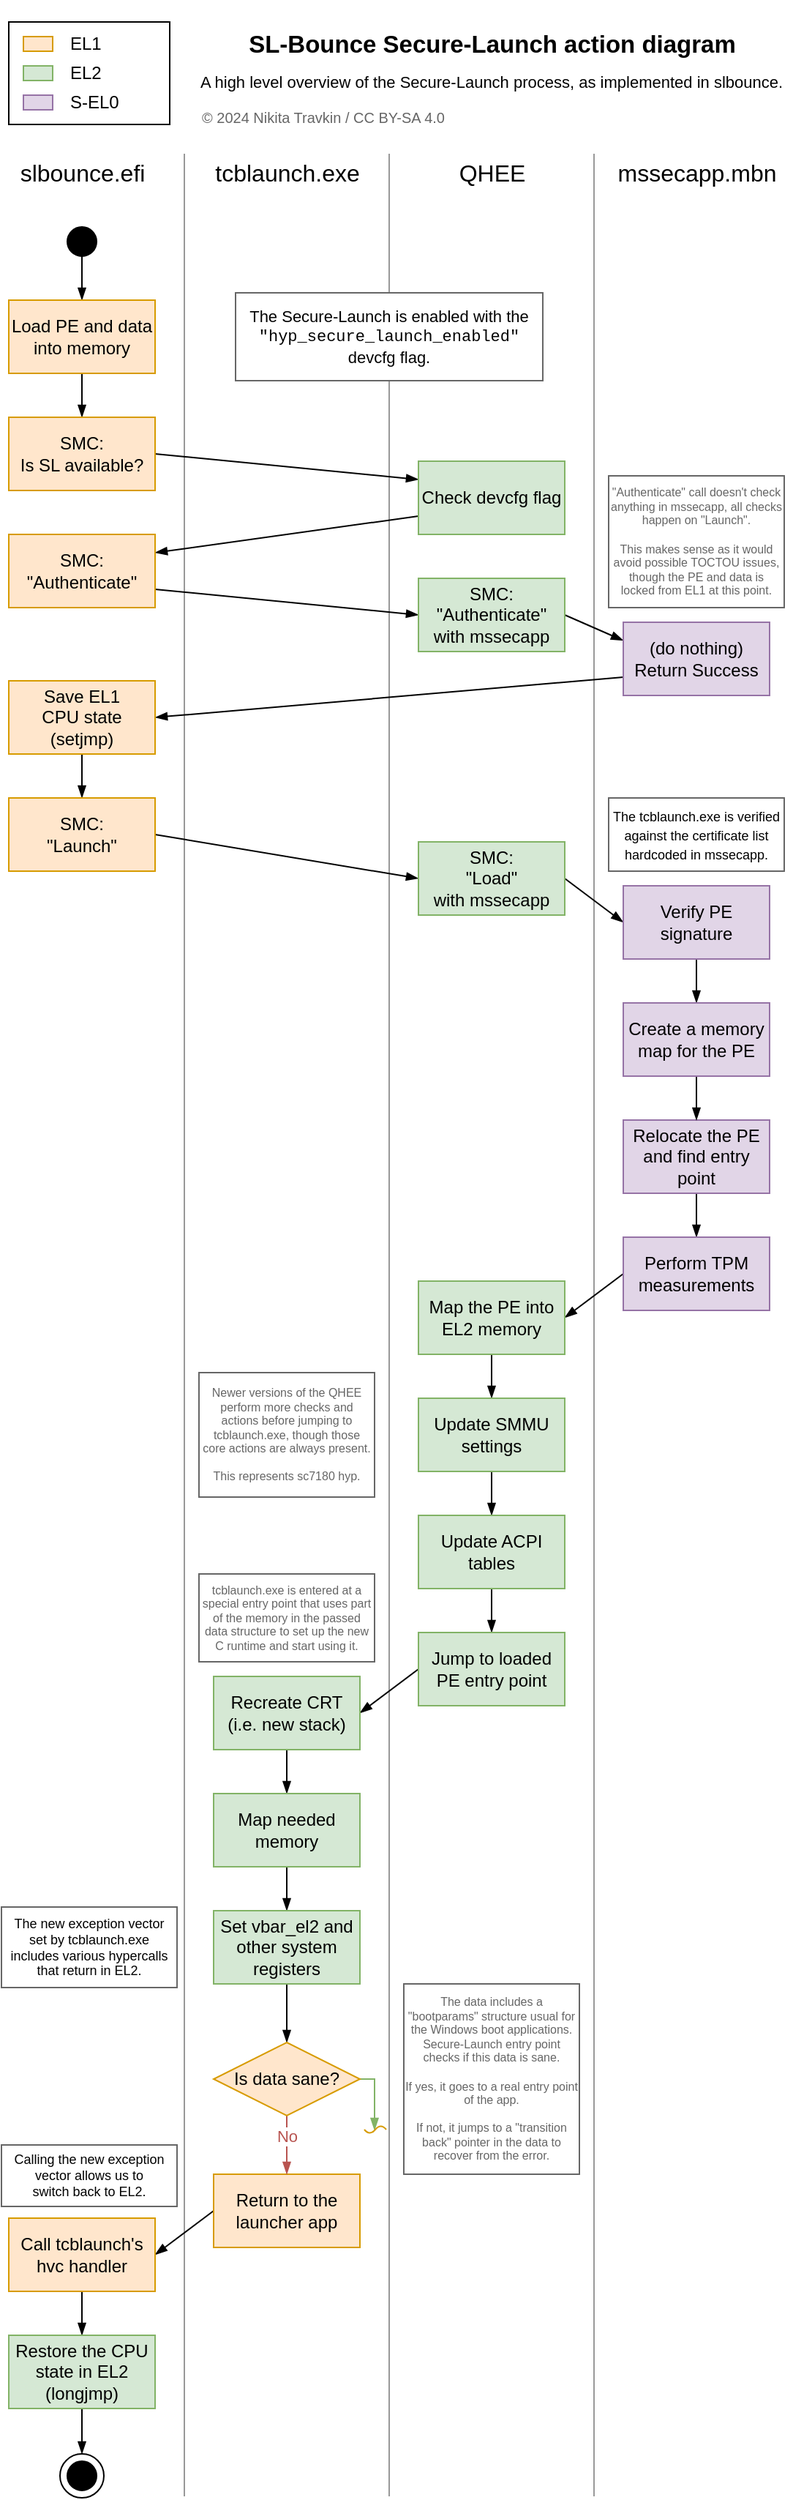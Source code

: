 <mxfile version="21.6.2" type="device">
  <diagram name="Страница 1" id="8XNjRNYk9n6VQV7cuv3R">
    <mxGraphModel dx="1251" dy="1222" grid="1" gridSize="10" guides="1" tooltips="1" connect="1" arrows="1" fold="1" page="1" pageScale="1" pageWidth="1169" pageHeight="827" math="0" shadow="0">
      <root>
        <mxCell id="0" />
        <mxCell id="1" parent="0" />
        <mxCell id="ufYMFJfgmcANVQIDEz1--46" value="" style="endArrow=none;html=1;rounded=0;strokeColor=#999999;" edge="1" parent="1">
          <mxGeometry width="50" height="50" relative="1" as="geometry">
            <mxPoint x="130" y="1710" as="sourcePoint" />
            <mxPoint x="130" y="110" as="targetPoint" />
          </mxGeometry>
        </mxCell>
        <mxCell id="ufYMFJfgmcANVQIDEz1--47" value="" style="endArrow=none;html=1;rounded=0;strokeColor=#999999;" edge="1" parent="1">
          <mxGeometry width="50" height="50" relative="1" as="geometry">
            <mxPoint x="270" y="1710" as="sourcePoint" />
            <mxPoint x="270" y="110" as="targetPoint" />
          </mxGeometry>
        </mxCell>
        <mxCell id="ufYMFJfgmcANVQIDEz1--48" value="" style="endArrow=none;html=1;rounded=0;strokeColor=#999999;" edge="1" parent="1">
          <mxGeometry width="50" height="50" relative="1" as="geometry">
            <mxPoint x="410" y="1710" as="sourcePoint" />
            <mxPoint x="410" y="110" as="targetPoint" />
          </mxGeometry>
        </mxCell>
        <mxCell id="ufYMFJfgmcANVQIDEz1--49" style="rounded=0;orthogonalLoop=1;jettySize=auto;html=1;exitX=0.5;exitY=1;exitDx=0;exitDy=0;entryX=0.5;entryY=0;entryDx=0;entryDy=0;endArrow=blockThin;endFill=1;" edge="1" parent="1" source="ufYMFJfgmcANVQIDEz1--1" target="ufYMFJfgmcANVQIDEz1--14">
          <mxGeometry relative="1" as="geometry" />
        </mxCell>
        <mxCell id="ufYMFJfgmcANVQIDEz1--1" value="" style="ellipse;whiteSpace=wrap;html=1;aspect=fixed;fillColor=#000000;" vertex="1" parent="1">
          <mxGeometry x="50" y="160" width="20" height="20" as="geometry" />
        </mxCell>
        <mxCell id="ufYMFJfgmcANVQIDEz1--3" value="&lt;div style=&quot;font-size: 15px;&quot;&gt;&lt;font style=&quot;font-size: 16px;&quot;&gt;slbounce.efi&lt;/font&gt;&lt;/div&gt;" style="text;html=1;align=center;verticalAlign=middle;resizable=0;points=[];autosize=1;strokeColor=none;fillColor=none;" vertex="1" parent="1">
          <mxGeometry x="5" y="108" width="110" height="30" as="geometry" />
        </mxCell>
        <mxCell id="ufYMFJfgmcANVQIDEz1--4" value="&lt;font style=&quot;font-size: 16px;&quot;&gt;tcblaunch.exe&lt;/font&gt;" style="text;html=1;align=center;verticalAlign=middle;resizable=0;points=[];autosize=1;strokeColor=none;fillColor=none;" vertex="1" parent="1">
          <mxGeometry x="140" y="108" width="120" height="30" as="geometry" />
        </mxCell>
        <mxCell id="ufYMFJfgmcANVQIDEz1--5" value="&lt;font style=&quot;font-size: 16px;&quot;&gt;QHEE&lt;/font&gt;" style="text;html=1;align=center;verticalAlign=middle;resizable=0;points=[];autosize=1;strokeColor=none;fillColor=none;" vertex="1" parent="1">
          <mxGeometry x="305" y="108" width="70" height="30" as="geometry" />
        </mxCell>
        <mxCell id="ufYMFJfgmcANVQIDEz1--6" value="&lt;font style=&quot;font-size: 16px;&quot;&gt;mssecapp.mbn&lt;/font&gt;" style="text;html=1;align=center;verticalAlign=middle;resizable=0;points=[];autosize=1;strokeColor=none;fillColor=none;" vertex="1" parent="1">
          <mxGeometry x="415" y="108" width="130" height="30" as="geometry" />
        </mxCell>
        <mxCell id="ufYMFJfgmcANVQIDEz1--7" value="" style="rounded=0;whiteSpace=wrap;html=1;" vertex="1" parent="1">
          <mxGeometry x="10" y="20" width="110" height="70" as="geometry" />
        </mxCell>
        <mxCell id="ufYMFJfgmcANVQIDEz1--8" value="" style="rounded=0;whiteSpace=wrap;html=1;fillColor=#ffe6cc;strokeColor=#d79b00;" vertex="1" parent="1">
          <mxGeometry x="20" y="30" width="20" height="10" as="geometry" />
        </mxCell>
        <mxCell id="ufYMFJfgmcANVQIDEz1--9" value="" style="rounded=0;whiteSpace=wrap;html=1;fillColor=#d5e8d4;strokeColor=#82b366;" vertex="1" parent="1">
          <mxGeometry x="20" y="50" width="20" height="10" as="geometry" />
        </mxCell>
        <mxCell id="ufYMFJfgmcANVQIDEz1--10" value="" style="rounded=0;whiteSpace=wrap;html=1;fillColor=#e1d5e7;strokeColor=#9673a6;" vertex="1" parent="1">
          <mxGeometry x="20" y="70" width="20" height="10" as="geometry" />
        </mxCell>
        <mxCell id="ufYMFJfgmcANVQIDEz1--11" value="&lt;div align=&quot;left&quot;&gt;EL1&lt;/div&gt;" style="text;html=1;align=left;verticalAlign=middle;resizable=0;points=[];autosize=1;strokeColor=none;fillColor=none;" vertex="1" parent="1">
          <mxGeometry x="50" y="20" width="40" height="30" as="geometry" />
        </mxCell>
        <mxCell id="ufYMFJfgmcANVQIDEz1--12" value="&lt;div align=&quot;left&quot;&gt;EL2&lt;/div&gt;" style="text;html=1;align=left;verticalAlign=middle;resizable=0;points=[];autosize=1;strokeColor=none;fillColor=none;" vertex="1" parent="1">
          <mxGeometry x="50" y="40" width="40" height="30" as="geometry" />
        </mxCell>
        <mxCell id="ufYMFJfgmcANVQIDEz1--13" value="&lt;div align=&quot;left&quot;&gt;S-EL0&lt;/div&gt;" style="text;html=1;align=left;verticalAlign=middle;resizable=0;points=[];autosize=1;strokeColor=none;fillColor=none;" vertex="1" parent="1">
          <mxGeometry x="50" y="60" width="60" height="30" as="geometry" />
        </mxCell>
        <mxCell id="ufYMFJfgmcANVQIDEz1--51" style="edgeStyle=orthogonalEdgeStyle;shape=connector;rounded=0;orthogonalLoop=1;jettySize=auto;html=1;exitX=0.5;exitY=1;exitDx=0;exitDy=0;entryX=0.5;entryY=0;entryDx=0;entryDy=0;labelBackgroundColor=default;strokeColor=default;fontFamily=Helvetica;fontSize=11;fontColor=default;endArrow=blockThin;endFill=1;" edge="1" parent="1" source="ufYMFJfgmcANVQIDEz1--14" target="ufYMFJfgmcANVQIDEz1--15">
          <mxGeometry relative="1" as="geometry" />
        </mxCell>
        <mxCell id="ufYMFJfgmcANVQIDEz1--14" value="Load PE and data into memory" style="rounded=0;whiteSpace=wrap;html=1;fillColor=#ffe6cc;strokeColor=#d79b00;" vertex="1" parent="1">
          <mxGeometry x="10" y="210" width="100" height="50" as="geometry" />
        </mxCell>
        <mxCell id="ufYMFJfgmcANVQIDEz1--52" style="shape=connector;rounded=0;orthogonalLoop=1;jettySize=auto;html=1;exitX=1;exitY=0.5;exitDx=0;exitDy=0;entryX=0;entryY=0.25;entryDx=0;entryDy=0;labelBackgroundColor=default;strokeColor=default;fontFamily=Helvetica;fontSize=11;fontColor=default;endArrow=blockThin;endFill=1;" edge="1" parent="1" source="ufYMFJfgmcANVQIDEz1--15" target="ufYMFJfgmcANVQIDEz1--16">
          <mxGeometry relative="1" as="geometry" />
        </mxCell>
        <mxCell id="ufYMFJfgmcANVQIDEz1--15" value="&lt;div&gt;SMC: &lt;br&gt;&lt;/div&gt;&lt;div&gt;Is SL available?&lt;br&gt;&lt;/div&gt;" style="rounded=0;whiteSpace=wrap;html=1;fillColor=#ffe6cc;strokeColor=#d79b00;" vertex="1" parent="1">
          <mxGeometry x="10" y="290" width="100" height="50" as="geometry" />
        </mxCell>
        <mxCell id="ufYMFJfgmcANVQIDEz1--53" style="edgeStyle=none;shape=connector;rounded=0;orthogonalLoop=1;jettySize=auto;html=1;exitX=0;exitY=0.75;exitDx=0;exitDy=0;entryX=1;entryY=0.25;entryDx=0;entryDy=0;labelBackgroundColor=default;strokeColor=default;fontFamily=Helvetica;fontSize=11;fontColor=default;endArrow=blockThin;endFill=1;" edge="1" parent="1" source="ufYMFJfgmcANVQIDEz1--16" target="ufYMFJfgmcANVQIDEz1--17">
          <mxGeometry relative="1" as="geometry" />
        </mxCell>
        <mxCell id="ufYMFJfgmcANVQIDEz1--16" value="Check devcfg flag" style="rounded=0;whiteSpace=wrap;html=1;fillColor=#d5e8d4;strokeColor=#82b366;" vertex="1" parent="1">
          <mxGeometry x="290" y="320" width="100" height="50" as="geometry" />
        </mxCell>
        <mxCell id="ufYMFJfgmcANVQIDEz1--54" style="edgeStyle=none;shape=connector;rounded=0;orthogonalLoop=1;jettySize=auto;html=1;exitX=1;exitY=0.75;exitDx=0;exitDy=0;entryX=0;entryY=0.5;entryDx=0;entryDy=0;labelBackgroundColor=default;strokeColor=default;fontFamily=Helvetica;fontSize=11;fontColor=default;endArrow=blockThin;endFill=1;" edge="1" parent="1" source="ufYMFJfgmcANVQIDEz1--17" target="ufYMFJfgmcANVQIDEz1--18">
          <mxGeometry relative="1" as="geometry" />
        </mxCell>
        <mxCell id="ufYMFJfgmcANVQIDEz1--17" value="&lt;div&gt;SMC: &lt;br&gt;&lt;/div&gt;&lt;div&gt;&quot;Authenticate&quot;&lt;br&gt;&lt;/div&gt;" style="rounded=0;whiteSpace=wrap;html=1;fillColor=#ffe6cc;strokeColor=#d79b00;" vertex="1" parent="1">
          <mxGeometry x="10" y="370" width="100" height="50" as="geometry" />
        </mxCell>
        <mxCell id="ufYMFJfgmcANVQIDEz1--55" style="edgeStyle=none;shape=connector;rounded=0;orthogonalLoop=1;jettySize=auto;html=1;exitX=1;exitY=0.5;exitDx=0;exitDy=0;entryX=0;entryY=0.25;entryDx=0;entryDy=0;labelBackgroundColor=default;strokeColor=default;fontFamily=Helvetica;fontSize=11;fontColor=default;endArrow=blockThin;endFill=1;" edge="1" parent="1" source="ufYMFJfgmcANVQIDEz1--18" target="ufYMFJfgmcANVQIDEz1--19">
          <mxGeometry relative="1" as="geometry" />
        </mxCell>
        <mxCell id="ufYMFJfgmcANVQIDEz1--18" value="SMC:&lt;br&gt;&quot;Authenticate&quot; with mssecapp" style="rounded=0;whiteSpace=wrap;html=1;fillColor=#d5e8d4;strokeColor=#82b366;" vertex="1" parent="1">
          <mxGeometry x="290" y="400" width="100" height="50" as="geometry" />
        </mxCell>
        <mxCell id="ufYMFJfgmcANVQIDEz1--56" style="edgeStyle=none;shape=connector;rounded=0;orthogonalLoop=1;jettySize=auto;html=1;exitX=0;exitY=0.75;exitDx=0;exitDy=0;entryX=1;entryY=0.5;entryDx=0;entryDy=0;labelBackgroundColor=default;strokeColor=default;fontFamily=Helvetica;fontSize=11;fontColor=default;endArrow=blockThin;endFill=1;" edge="1" parent="1" source="ufYMFJfgmcANVQIDEz1--19" target="ufYMFJfgmcANVQIDEz1--20">
          <mxGeometry relative="1" as="geometry" />
        </mxCell>
        <mxCell id="ufYMFJfgmcANVQIDEz1--19" value="(do nothing)&lt;br&gt;Return Success" style="rounded=0;whiteSpace=wrap;html=1;fillColor=#e1d5e7;strokeColor=#9673a6;" vertex="1" parent="1">
          <mxGeometry x="430" y="430" width="100" height="50" as="geometry" />
        </mxCell>
        <mxCell id="ufYMFJfgmcANVQIDEz1--57" style="edgeStyle=none;shape=connector;rounded=0;orthogonalLoop=1;jettySize=auto;html=1;exitX=0.5;exitY=1;exitDx=0;exitDy=0;entryX=0.5;entryY=0;entryDx=0;entryDy=0;labelBackgroundColor=default;strokeColor=default;fontFamily=Helvetica;fontSize=11;fontColor=default;endArrow=blockThin;endFill=1;" edge="1" parent="1" source="ufYMFJfgmcANVQIDEz1--20" target="ufYMFJfgmcANVQIDEz1--21">
          <mxGeometry relative="1" as="geometry" />
        </mxCell>
        <mxCell id="ufYMFJfgmcANVQIDEz1--20" value="&lt;div&gt;Save EL1&lt;/div&gt;&lt;div&gt;CPU state&lt;/div&gt;(setjmp)" style="rounded=0;whiteSpace=wrap;html=1;fillColor=#ffe6cc;strokeColor=#d79b00;" vertex="1" parent="1">
          <mxGeometry x="10" y="470" width="100" height="50" as="geometry" />
        </mxCell>
        <mxCell id="ufYMFJfgmcANVQIDEz1--58" style="edgeStyle=none;shape=connector;rounded=0;orthogonalLoop=1;jettySize=auto;html=1;exitX=1;exitY=0.5;exitDx=0;exitDy=0;entryX=0;entryY=0.5;entryDx=0;entryDy=0;labelBackgroundColor=default;strokeColor=default;fontFamily=Helvetica;fontSize=11;fontColor=default;endArrow=blockThin;endFill=1;" edge="1" parent="1" source="ufYMFJfgmcANVQIDEz1--21" target="ufYMFJfgmcANVQIDEz1--22">
          <mxGeometry relative="1" as="geometry" />
        </mxCell>
        <mxCell id="ufYMFJfgmcANVQIDEz1--21" value="&lt;div&gt;SMC: &lt;br&gt;&lt;/div&gt;&lt;div&gt;&quot;Launch&quot;&lt;br&gt;&lt;/div&gt;" style="rounded=0;whiteSpace=wrap;html=1;fillColor=#ffe6cc;strokeColor=#d79b00;" vertex="1" parent="1">
          <mxGeometry x="10" y="550" width="100" height="50" as="geometry" />
        </mxCell>
        <mxCell id="ufYMFJfgmcANVQIDEz1--59" style="edgeStyle=none;shape=connector;rounded=0;orthogonalLoop=1;jettySize=auto;html=1;exitX=1;exitY=0.5;exitDx=0;exitDy=0;entryX=0;entryY=0.5;entryDx=0;entryDy=0;labelBackgroundColor=default;strokeColor=default;fontFamily=Helvetica;fontSize=11;fontColor=default;endArrow=blockThin;endFill=1;" edge="1" parent="1" source="ufYMFJfgmcANVQIDEz1--22" target="ufYMFJfgmcANVQIDEz1--23">
          <mxGeometry relative="1" as="geometry" />
        </mxCell>
        <mxCell id="ufYMFJfgmcANVQIDEz1--22" value="SMC:&lt;br&gt;&lt;div&gt;&quot;Load&quot;&lt;/div&gt;&lt;div&gt;with mssecapp&lt;/div&gt;" style="rounded=0;whiteSpace=wrap;html=1;fillColor=#d5e8d4;strokeColor=#82b366;" vertex="1" parent="1">
          <mxGeometry x="290" y="580" width="100" height="50" as="geometry" />
        </mxCell>
        <mxCell id="ufYMFJfgmcANVQIDEz1--60" style="edgeStyle=none;shape=connector;rounded=0;orthogonalLoop=1;jettySize=auto;html=1;exitX=0.5;exitY=1;exitDx=0;exitDy=0;entryX=0.5;entryY=0;entryDx=0;entryDy=0;labelBackgroundColor=default;strokeColor=default;fontFamily=Helvetica;fontSize=11;fontColor=default;endArrow=blockThin;endFill=1;" edge="1" parent="1" source="ufYMFJfgmcANVQIDEz1--23" target="ufYMFJfgmcANVQIDEz1--25">
          <mxGeometry relative="1" as="geometry" />
        </mxCell>
        <mxCell id="ufYMFJfgmcANVQIDEz1--23" value="Verify PE signature" style="rounded=0;whiteSpace=wrap;html=1;fillColor=#e1d5e7;strokeColor=#9673a6;" vertex="1" parent="1">
          <mxGeometry x="430" y="610" width="100" height="50" as="geometry" />
        </mxCell>
        <mxCell id="ufYMFJfgmcANVQIDEz1--62" style="edgeStyle=none;shape=connector;rounded=0;orthogonalLoop=1;jettySize=auto;html=1;exitX=0.5;exitY=1;exitDx=0;exitDy=0;entryX=0.5;entryY=0;entryDx=0;entryDy=0;labelBackgroundColor=default;strokeColor=default;fontFamily=Helvetica;fontSize=11;fontColor=default;endArrow=blockThin;endFill=1;" edge="1" parent="1" source="ufYMFJfgmcANVQIDEz1--24" target="ufYMFJfgmcANVQIDEz1--26">
          <mxGeometry relative="1" as="geometry" />
        </mxCell>
        <mxCell id="ufYMFJfgmcANVQIDEz1--24" value="Relocate the PE and find entry point" style="rounded=0;whiteSpace=wrap;html=1;fillColor=#e1d5e7;strokeColor=#9673a6;" vertex="1" parent="1">
          <mxGeometry x="430" y="770" width="100" height="50" as="geometry" />
        </mxCell>
        <mxCell id="ufYMFJfgmcANVQIDEz1--61" style="edgeStyle=none;shape=connector;rounded=0;orthogonalLoop=1;jettySize=auto;html=1;exitX=0.5;exitY=1;exitDx=0;exitDy=0;entryX=0.5;entryY=0;entryDx=0;entryDy=0;labelBackgroundColor=default;strokeColor=default;fontFamily=Helvetica;fontSize=11;fontColor=default;endArrow=blockThin;endFill=1;" edge="1" parent="1" source="ufYMFJfgmcANVQIDEz1--25" target="ufYMFJfgmcANVQIDEz1--24">
          <mxGeometry relative="1" as="geometry" />
        </mxCell>
        <mxCell id="ufYMFJfgmcANVQIDEz1--25" value="Create a memory map for the PE" style="rounded=0;whiteSpace=wrap;html=1;fillColor=#e1d5e7;strokeColor=#9673a6;" vertex="1" parent="1">
          <mxGeometry x="430" y="690" width="100" height="50" as="geometry" />
        </mxCell>
        <mxCell id="ufYMFJfgmcANVQIDEz1--63" style="edgeStyle=none;shape=connector;rounded=0;orthogonalLoop=1;jettySize=auto;html=1;exitX=0;exitY=0.5;exitDx=0;exitDy=0;entryX=1;entryY=0.5;entryDx=0;entryDy=0;labelBackgroundColor=default;strokeColor=default;fontFamily=Helvetica;fontSize=11;fontColor=default;endArrow=blockThin;endFill=1;" edge="1" parent="1" source="ufYMFJfgmcANVQIDEz1--26" target="ufYMFJfgmcANVQIDEz1--27">
          <mxGeometry relative="1" as="geometry" />
        </mxCell>
        <mxCell id="ufYMFJfgmcANVQIDEz1--26" value="Perform TPM measurements" style="rounded=0;whiteSpace=wrap;html=1;fillColor=#e1d5e7;strokeColor=#9673a6;" vertex="1" parent="1">
          <mxGeometry x="430" y="850" width="100" height="50" as="geometry" />
        </mxCell>
        <mxCell id="ufYMFJfgmcANVQIDEz1--64" style="edgeStyle=none;shape=connector;rounded=0;orthogonalLoop=1;jettySize=auto;html=1;exitX=0.5;exitY=1;exitDx=0;exitDy=0;entryX=0.5;entryY=0;entryDx=0;entryDy=0;labelBackgroundColor=default;strokeColor=default;fontFamily=Helvetica;fontSize=11;fontColor=default;endArrow=blockThin;endFill=1;" edge="1" parent="1" source="ufYMFJfgmcANVQIDEz1--27" target="ufYMFJfgmcANVQIDEz1--28">
          <mxGeometry relative="1" as="geometry" />
        </mxCell>
        <mxCell id="ufYMFJfgmcANVQIDEz1--27" value="Map the PE into EL2 memory" style="rounded=0;whiteSpace=wrap;html=1;fillColor=#d5e8d4;strokeColor=#82b366;" vertex="1" parent="1">
          <mxGeometry x="290" y="880" width="100" height="50" as="geometry" />
        </mxCell>
        <mxCell id="ufYMFJfgmcANVQIDEz1--65" style="edgeStyle=none;shape=connector;rounded=0;orthogonalLoop=1;jettySize=auto;html=1;exitX=0.5;exitY=1;exitDx=0;exitDy=0;entryX=0.5;entryY=0;entryDx=0;entryDy=0;labelBackgroundColor=default;strokeColor=default;fontFamily=Helvetica;fontSize=11;fontColor=default;endArrow=blockThin;endFill=1;" edge="1" parent="1" source="ufYMFJfgmcANVQIDEz1--28" target="ufYMFJfgmcANVQIDEz1--29">
          <mxGeometry relative="1" as="geometry" />
        </mxCell>
        <mxCell id="ufYMFJfgmcANVQIDEz1--28" value="Update SMMU settings" style="rounded=0;whiteSpace=wrap;html=1;fillColor=#d5e8d4;strokeColor=#82b366;" vertex="1" parent="1">
          <mxGeometry x="290" y="960" width="100" height="50" as="geometry" />
        </mxCell>
        <mxCell id="ufYMFJfgmcANVQIDEz1--66" style="edgeStyle=none;shape=connector;rounded=0;orthogonalLoop=1;jettySize=auto;html=1;exitX=0.5;exitY=1;exitDx=0;exitDy=0;entryX=0.5;entryY=0;entryDx=0;entryDy=0;labelBackgroundColor=default;strokeColor=default;fontFamily=Helvetica;fontSize=11;fontColor=default;endArrow=blockThin;endFill=1;" edge="1" parent="1" source="ufYMFJfgmcANVQIDEz1--29" target="ufYMFJfgmcANVQIDEz1--30">
          <mxGeometry relative="1" as="geometry" />
        </mxCell>
        <mxCell id="ufYMFJfgmcANVQIDEz1--29" value="Update ACPI tables" style="rounded=0;whiteSpace=wrap;html=1;fillColor=#d5e8d4;strokeColor=#82b366;" vertex="1" parent="1">
          <mxGeometry x="290" y="1040" width="100" height="50" as="geometry" />
        </mxCell>
        <mxCell id="ufYMFJfgmcANVQIDEz1--67" style="edgeStyle=none;shape=connector;rounded=0;orthogonalLoop=1;jettySize=auto;html=1;exitX=0;exitY=0.5;exitDx=0;exitDy=0;entryX=1;entryY=0.5;entryDx=0;entryDy=0;labelBackgroundColor=default;strokeColor=default;fontFamily=Helvetica;fontSize=11;fontColor=default;endArrow=blockThin;endFill=1;" edge="1" parent="1" source="ufYMFJfgmcANVQIDEz1--30" target="ufYMFJfgmcANVQIDEz1--31">
          <mxGeometry relative="1" as="geometry" />
        </mxCell>
        <mxCell id="ufYMFJfgmcANVQIDEz1--30" value="Jump to loaded PE entry point" style="rounded=0;whiteSpace=wrap;html=1;fillColor=#d5e8d4;strokeColor=#82b366;" vertex="1" parent="1">
          <mxGeometry x="290" y="1120" width="100" height="50" as="geometry" />
        </mxCell>
        <mxCell id="ufYMFJfgmcANVQIDEz1--68" style="edgeStyle=none;shape=connector;rounded=0;orthogonalLoop=1;jettySize=auto;html=1;exitX=0.5;exitY=1;exitDx=0;exitDy=0;entryX=0.5;entryY=0;entryDx=0;entryDy=0;labelBackgroundColor=default;strokeColor=default;fontFamily=Helvetica;fontSize=11;fontColor=default;endArrow=blockThin;endFill=1;" edge="1" parent="1" source="ufYMFJfgmcANVQIDEz1--31" target="ufYMFJfgmcANVQIDEz1--32">
          <mxGeometry relative="1" as="geometry" />
        </mxCell>
        <mxCell id="ufYMFJfgmcANVQIDEz1--31" value="Recreate CRT (i.e. new stack)" style="rounded=0;whiteSpace=wrap;html=1;fillColor=#d5e8d4;strokeColor=#82b366;" vertex="1" parent="1">
          <mxGeometry x="150" y="1150" width="100" height="50" as="geometry" />
        </mxCell>
        <mxCell id="ufYMFJfgmcANVQIDEz1--69" style="edgeStyle=none;shape=connector;rounded=0;orthogonalLoop=1;jettySize=auto;html=1;exitX=0.5;exitY=1;exitDx=0;exitDy=0;entryX=0.5;entryY=0;entryDx=0;entryDy=0;labelBackgroundColor=default;strokeColor=default;fontFamily=Helvetica;fontSize=11;fontColor=default;endArrow=blockThin;endFill=1;" edge="1" parent="1" source="ufYMFJfgmcANVQIDEz1--32" target="ufYMFJfgmcANVQIDEz1--34">
          <mxGeometry relative="1" as="geometry" />
        </mxCell>
        <mxCell id="ufYMFJfgmcANVQIDEz1--32" value="Map needed memory" style="rounded=0;whiteSpace=wrap;html=1;fillColor=#d5e8d4;strokeColor=#82b366;" vertex="1" parent="1">
          <mxGeometry x="150" y="1230" width="100" height="50" as="geometry" />
        </mxCell>
        <mxCell id="ufYMFJfgmcANVQIDEz1--70" style="edgeStyle=none;shape=connector;rounded=0;orthogonalLoop=1;jettySize=auto;html=1;exitX=0.5;exitY=1;exitDx=0;exitDy=0;entryX=0.5;entryY=0;entryDx=0;entryDy=0;labelBackgroundColor=default;strokeColor=default;fontFamily=Helvetica;fontSize=11;fontColor=default;endArrow=blockThin;endFill=1;" edge="1" parent="1" source="ufYMFJfgmcANVQIDEz1--34" target="ufYMFJfgmcANVQIDEz1--38">
          <mxGeometry relative="1" as="geometry" />
        </mxCell>
        <mxCell id="ufYMFJfgmcANVQIDEz1--34" value="Set vbar_el2 and other system registers" style="rounded=0;whiteSpace=wrap;html=1;fillColor=#d5e8d4;strokeColor=#82b366;" vertex="1" parent="1">
          <mxGeometry x="150" y="1310" width="100" height="50" as="geometry" />
        </mxCell>
        <mxCell id="ufYMFJfgmcANVQIDEz1--76" style="edgeStyle=none;shape=connector;rounded=0;orthogonalLoop=1;jettySize=auto;html=1;exitX=0;exitY=0.5;exitDx=0;exitDy=0;entryX=1;entryY=0.5;entryDx=0;entryDy=0;labelBackgroundColor=default;strokeColor=default;fontFamily=Helvetica;fontSize=11;fontColor=default;endArrow=blockThin;endFill=1;" edge="1" parent="1" source="ufYMFJfgmcANVQIDEz1--35" target="ufYMFJfgmcANVQIDEz1--36">
          <mxGeometry relative="1" as="geometry" />
        </mxCell>
        <mxCell id="ufYMFJfgmcANVQIDEz1--35" value="Return to the launcher app" style="rounded=0;whiteSpace=wrap;html=1;fillColor=#ffe6cc;strokeColor=#d79b00;" vertex="1" parent="1">
          <mxGeometry x="150" y="1490" width="100" height="50" as="geometry" />
        </mxCell>
        <mxCell id="ufYMFJfgmcANVQIDEz1--77" style="edgeStyle=none;shape=connector;rounded=0;orthogonalLoop=1;jettySize=auto;html=1;exitX=0.5;exitY=1;exitDx=0;exitDy=0;labelBackgroundColor=default;strokeColor=default;fontFamily=Helvetica;fontSize=11;fontColor=default;endArrow=blockThin;endFill=1;" edge="1" parent="1" source="ufYMFJfgmcANVQIDEz1--36" target="ufYMFJfgmcANVQIDEz1--37">
          <mxGeometry relative="1" as="geometry" />
        </mxCell>
        <mxCell id="ufYMFJfgmcANVQIDEz1--36" value="Call tcblaunch&#39;s hvc handler" style="rounded=0;whiteSpace=wrap;html=1;fillColor=#ffe6cc;strokeColor=#d79b00;" vertex="1" parent="1">
          <mxGeometry x="10" y="1520" width="100" height="50" as="geometry" />
        </mxCell>
        <mxCell id="ufYMFJfgmcANVQIDEz1--78" style="edgeStyle=none;shape=connector;rounded=0;orthogonalLoop=1;jettySize=auto;html=1;exitX=0.5;exitY=1;exitDx=0;exitDy=0;entryX=0.5;entryY=0;entryDx=0;entryDy=0;labelBackgroundColor=default;strokeColor=default;fontFamily=Helvetica;fontSize=11;fontColor=default;endArrow=blockThin;endFill=1;" edge="1" parent="1" source="ufYMFJfgmcANVQIDEz1--37" target="ufYMFJfgmcANVQIDEz1--43">
          <mxGeometry relative="1" as="geometry" />
        </mxCell>
        <mxCell id="ufYMFJfgmcANVQIDEz1--37" value="&lt;div&gt;Restore the CPU state in EL2&lt;/div&gt;&lt;div&gt;(longjmp)&lt;/div&gt;" style="rounded=0;whiteSpace=wrap;html=1;fillColor=#d5e8d4;strokeColor=#82b366;" vertex="1" parent="1">
          <mxGeometry x="10" y="1600" width="100" height="50" as="geometry" />
        </mxCell>
        <mxCell id="ufYMFJfgmcANVQIDEz1--71" style="edgeStyle=none;shape=connector;rounded=0;orthogonalLoop=1;jettySize=auto;html=1;exitX=0.5;exitY=1;exitDx=0;exitDy=0;entryX=0.5;entryY=0;entryDx=0;entryDy=0;labelBackgroundColor=default;strokeColor=#b85450;fontFamily=Helvetica;fontSize=11;fontColor=default;endArrow=blockThin;endFill=1;fillColor=#f8cecc;" edge="1" parent="1" source="ufYMFJfgmcANVQIDEz1--38" target="ufYMFJfgmcANVQIDEz1--35">
          <mxGeometry relative="1" as="geometry" />
        </mxCell>
        <mxCell id="ufYMFJfgmcANVQIDEz1--93" value="&lt;font color=&quot;#b85450&quot;&gt;No&lt;/font&gt;" style="edgeLabel;html=1;align=center;verticalAlign=middle;resizable=0;points=[];fontSize=11;fontFamily=Helvetica;fontColor=default;" vertex="1" connectable="0" parent="ufYMFJfgmcANVQIDEz1--71">
          <mxGeometry x="-0.307" relative="1" as="geometry">
            <mxPoint as="offset" />
          </mxGeometry>
        </mxCell>
        <mxCell id="ufYMFJfgmcANVQIDEz1--72" style="edgeStyle=orthogonalEdgeStyle;shape=connector;rounded=0;orthogonalLoop=1;jettySize=auto;html=1;exitX=1;exitY=0.5;exitDx=0;exitDy=0;labelBackgroundColor=default;strokeColor=#82b366;fontFamily=Helvetica;fontSize=11;fontColor=default;endArrow=blockThin;endFill=1;fillColor=#d5e8d4;" edge="1" parent="1" source="ufYMFJfgmcANVQIDEz1--38">
          <mxGeometry relative="1" as="geometry">
            <mxPoint x="260" y="1460" as="targetPoint" />
            <Array as="points">
              <mxPoint x="260" y="1425" />
            </Array>
          </mxGeometry>
        </mxCell>
        <mxCell id="ufYMFJfgmcANVQIDEz1--38" value="Is data sane?" style="rhombus;whiteSpace=wrap;html=1;fillColor=#ffe6cc;strokeColor=#d79b00;" vertex="1" parent="1">
          <mxGeometry x="150" y="1400" width="100" height="50" as="geometry" />
        </mxCell>
        <mxCell id="ufYMFJfgmcANVQIDEz1--44" value="" style="group" vertex="1" connectable="0" parent="1">
          <mxGeometry x="45" y="1681" width="30" height="30" as="geometry" />
        </mxCell>
        <mxCell id="ufYMFJfgmcANVQIDEz1--43" value="" style="ellipse;whiteSpace=wrap;html=1;aspect=fixed;" vertex="1" parent="ufYMFJfgmcANVQIDEz1--44">
          <mxGeometry width="30" height="30" as="geometry" />
        </mxCell>
        <mxCell id="ufYMFJfgmcANVQIDEz1--42" value="" style="ellipse;whiteSpace=wrap;html=1;aspect=fixed;fillColor=#000000;" vertex="1" parent="ufYMFJfgmcANVQIDEz1--44">
          <mxGeometry x="5" y="5" width="20" height="20" as="geometry" />
        </mxCell>
        <mxCell id="ufYMFJfgmcANVQIDEz1--75" value="" style="shape=tape;whiteSpace=wrap;html=1;fontFamily=Helvetica;fontSize=11;fillColor=#ffe6cc;strokeColor=#d79b00;size=1;" vertex="1" parent="1">
          <mxGeometry x="253" y="1457" width="15" height="5" as="geometry" />
        </mxCell>
        <mxCell id="ufYMFJfgmcANVQIDEz1--86" value="&lt;div align=&quot;center&quot;&gt;The Secure-Launch is enabled with the&lt;br&gt;&lt;font face=&quot;Courier New&quot;&gt;&quot;hyp_secure_launch_enabled&quot;&lt;/font&gt;&lt;br&gt; devcfg flag.&lt;/div&gt;" style="rounded=0;whiteSpace=wrap;html=1;fontFamily=Helvetica;fontSize=11;fontColor=default;strokeColor=#666666;align=center;" vertex="1" parent="1">
          <mxGeometry x="165" y="205" width="210" height="60" as="geometry" />
        </mxCell>
        <mxCell id="ufYMFJfgmcANVQIDEz1--88" value="&lt;div style=&quot;font-size: 8px;&quot; align=&quot;center&quot;&gt;&lt;font style=&quot;font-size: 8px;&quot; color=&quot;#666666&quot;&gt;&quot;Authenticate&quot; call doesn&#39;t check anything in mssecapp, all checks happen on &quot;Launch&quot;.&lt;br&gt;&lt;br&gt;This makes sense as it would avoid possible TOCTOU issues, though the PE and data is&lt;/font&gt;&lt;/div&gt;&lt;div style=&quot;font-size: 8px;&quot; align=&quot;center&quot;&gt;&lt;font style=&quot;font-size: 8px;&quot; color=&quot;#666666&quot;&gt;locked from EL1 at this point.&lt;/font&gt;&lt;font style=&quot;font-size: 8px;&quot;&gt;&lt;br&gt;&lt;/font&gt;&lt;/div&gt;" style="rounded=0;whiteSpace=wrap;html=1;fontFamily=Helvetica;fontSize=11;fontColor=default;strokeColor=#666666;align=center;" vertex="1" parent="1">
          <mxGeometry x="420" y="330" width="120" height="90" as="geometry" />
        </mxCell>
        <mxCell id="ufYMFJfgmcANVQIDEz1--89" value="&lt;font style=&quot;font-size: 9px;&quot;&gt;The tcblaunch.exe is verified against the certificate list hardcoded in mssecapp.&lt;/font&gt;" style="rounded=0;whiteSpace=wrap;html=1;fontFamily=Helvetica;fontSize=11;fontColor=default;strokeColor=#666666;align=center;" vertex="1" parent="1">
          <mxGeometry x="420" y="550" width="120" height="50" as="geometry" />
        </mxCell>
        <mxCell id="ufYMFJfgmcANVQIDEz1--90" value="&lt;div style=&quot;font-size: 8px;&quot; align=&quot;center&quot;&gt;&lt;font style=&quot;font-size: 8px;&quot; color=&quot;#666666&quot;&gt;tcblaunch.exe is entered at a special entry point that uses part of the memory in the passed data structure to set up the new C runtime and start using it.&lt;/font&gt;&lt;br&gt;&lt;/div&gt;" style="rounded=0;whiteSpace=wrap;html=1;fontFamily=Helvetica;fontSize=11;fontColor=default;strokeColor=#666666;align=center;" vertex="1" parent="1">
          <mxGeometry x="140" y="1080" width="120" height="60" as="geometry" />
        </mxCell>
        <mxCell id="ufYMFJfgmcANVQIDEz1--91" value="&lt;div style=&quot;font-size: 8px;&quot; align=&quot;center&quot;&gt;&lt;font color=&quot;#666666&quot;&gt;The data includes a &quot;bootparams&quot; structure usual for the Windows boot applications. Secure-Launch entry point checks if this data is sane.&lt;/font&gt;&lt;/div&gt;&lt;div style=&quot;font-size: 8px;&quot; align=&quot;center&quot;&gt;&lt;font color=&quot;#666666&quot;&gt;&lt;br&gt;&lt;/font&gt;&lt;/div&gt;&lt;div style=&quot;font-size: 8px;&quot; align=&quot;center&quot;&gt;&lt;font color=&quot;#666666&quot;&gt;If yes, it goes to a real entry point of the app.&lt;/font&gt;&lt;/div&gt;&lt;div style=&quot;font-size: 8px;&quot; align=&quot;center&quot;&gt;&lt;font color=&quot;#666666&quot;&gt;&lt;br&gt;&lt;/font&gt;&lt;/div&gt;&lt;div style=&quot;font-size: 8px;&quot; align=&quot;center&quot;&gt;&lt;font color=&quot;#666666&quot;&gt;If not, it jumps to a &quot;transition back&quot; pointer in the data to recover from the error.&lt;br&gt;&lt;/font&gt;&lt;/div&gt;" style="rounded=0;whiteSpace=wrap;html=1;fontFamily=Helvetica;fontSize=11;fontColor=default;strokeColor=#666666;align=center;" vertex="1" parent="1">
          <mxGeometry x="280" y="1360" width="120" height="130" as="geometry" />
        </mxCell>
        <mxCell id="ufYMFJfgmcANVQIDEz1--92" value="&lt;div style=&quot;font-size: 9px;&quot; align=&quot;center&quot;&gt;The new exception vector&lt;/div&gt;&lt;div style=&quot;font-size: 9px;&quot; align=&quot;center&quot;&gt;set by tcblaunch.exe&lt;/div&gt;&lt;div style=&quot;font-size: 9px;&quot; align=&quot;center&quot;&gt;includes various hypercalls that return in EL2.&lt;/div&gt;" style="rounded=0;whiteSpace=wrap;html=1;fontFamily=Helvetica;fontSize=11;fontColor=default;strokeColor=#666666;align=center;" vertex="1" parent="1">
          <mxGeometry x="5" y="1307.5" width="120" height="55" as="geometry" />
        </mxCell>
        <mxCell id="ufYMFJfgmcANVQIDEz1--94" value="&lt;div style=&quot;font-size: 8px;&quot; align=&quot;center&quot;&gt;&lt;font color=&quot;#666666&quot;&gt;Newer versions of the QHEE perform more checks and actions before jumping to tcblaunch.exe, though those&lt;/font&gt;&lt;/div&gt;&lt;div style=&quot;font-size: 8px;&quot; align=&quot;center&quot;&gt;&lt;font color=&quot;#666666&quot;&gt;core actions are always present.&lt;br&gt;&lt;br&gt;This represents sc7180 hyp.&lt;/font&gt;&lt;br&gt;&lt;/div&gt;" style="rounded=0;whiteSpace=wrap;html=1;fontFamily=Helvetica;fontSize=11;fontColor=default;strokeColor=#666666;align=center;" vertex="1" parent="1">
          <mxGeometry x="140" y="942.5" width="120" height="85" as="geometry" />
        </mxCell>
        <mxCell id="ufYMFJfgmcANVQIDEz1--95" value="&lt;div style=&quot;font-size: 9px;&quot; align=&quot;center&quot;&gt;Calling the new exception vector allows us to&lt;/div&gt;&lt;div style=&quot;font-size: 9px;&quot; align=&quot;center&quot;&gt;switch back to EL2.&lt;br&gt;&lt;/div&gt;" style="rounded=0;whiteSpace=wrap;html=1;fontFamily=Helvetica;fontSize=11;fontColor=default;strokeColor=#666666;align=center;" vertex="1" parent="1">
          <mxGeometry x="5" y="1470" width="120" height="42" as="geometry" />
        </mxCell>
        <mxCell id="ufYMFJfgmcANVQIDEz1--96" value="&lt;h2&gt;SL-Bounce Secure-Launch action diagram&lt;/h2&gt;" style="text;html=1;align=center;verticalAlign=middle;resizable=0;points=[];autosize=1;strokeColor=none;fillColor=none;fontSize=11;fontFamily=Helvetica;fontColor=default;" vertex="1" parent="1">
          <mxGeometry x="160" y="5" width="360" height="60" as="geometry" />
        </mxCell>
        <mxCell id="ufYMFJfgmcANVQIDEz1--97" value="&lt;div align=&quot;left&quot;&gt;&lt;font style=&quot;font-size: 10px;&quot; color=&quot;#666666&quot;&gt;©&lt;font style=&quot;font-size: 10px;&quot;&gt; 2024 Nikita Travkin / CC BY-SA 4.0&lt;/font&gt;&lt;/font&gt;&lt;/div&gt;" style="text;html=1;align=left;verticalAlign=middle;resizable=0;points=[];autosize=1;strokeColor=none;fillColor=none;fontSize=11;fontFamily=Helvetica;fontColor=default;" vertex="1" parent="1">
          <mxGeometry x="140" y="70" width="190" height="30" as="geometry" />
        </mxCell>
        <mxCell id="ufYMFJfgmcANVQIDEz1--99" value="&lt;div align=&quot;justify&quot;&gt;A high level overview of the Secure-Launch process, as implemented in slbounce. &lt;/div&gt;" style="rounded=0;whiteSpace=wrap;html=1;fontFamily=Helvetica;fontSize=11;fontColor=default;strokeColor=none;" vertex="1" parent="1">
          <mxGeometry x="135" y="50" width="410" height="22" as="geometry" />
        </mxCell>
      </root>
    </mxGraphModel>
  </diagram>
</mxfile>
